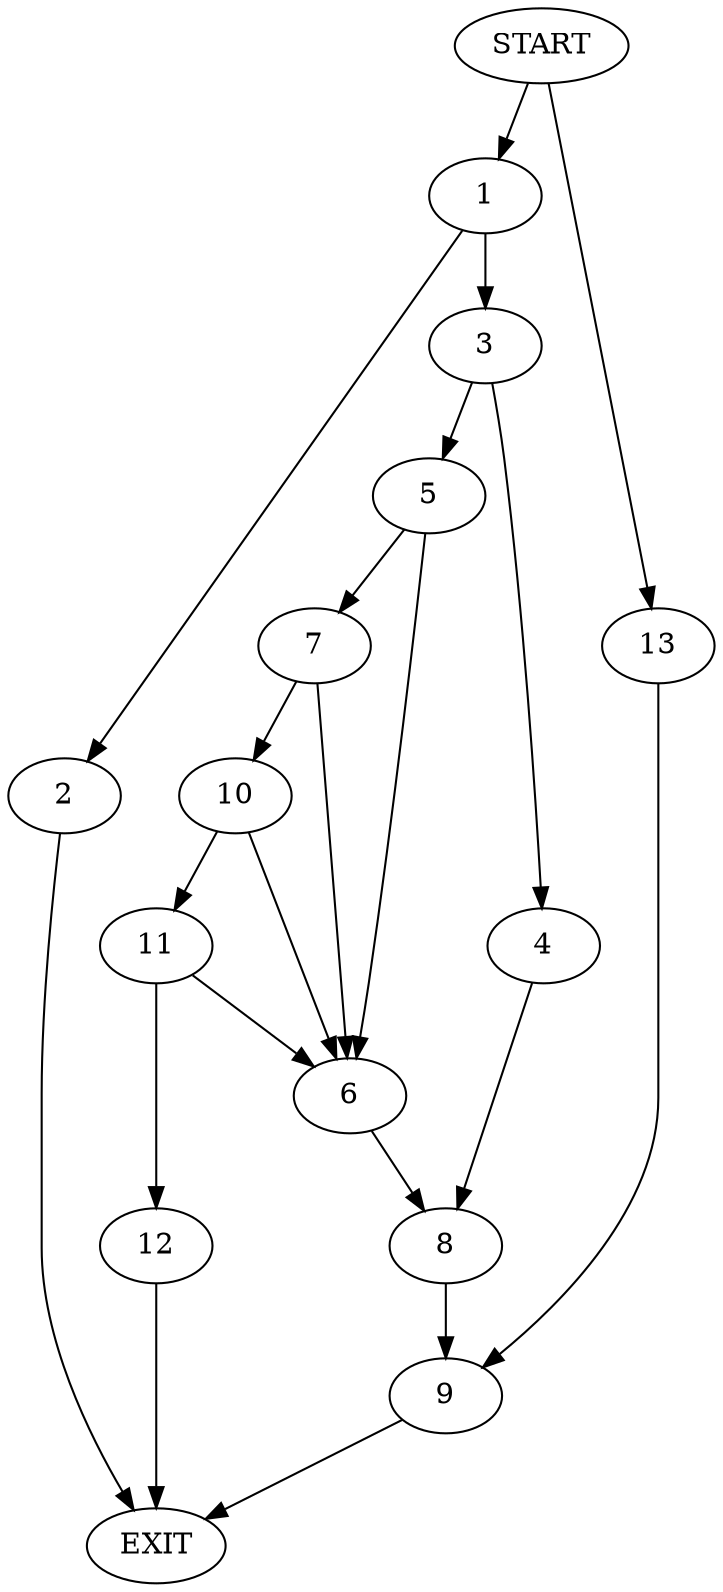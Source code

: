 digraph {
0 [label="START"]
14 [label="EXIT"]
0 -> 1
1 -> 2
1 -> 3
2 -> 14
3 -> 4
3 -> 5
5 -> 6
5 -> 7
4 -> 8
8 -> 9
6 -> 8
7 -> 6
7 -> 10
10 -> 6
10 -> 11
11 -> 12
11 -> 6
12 -> 14
9 -> 14
0 -> 13
13 -> 9
}
